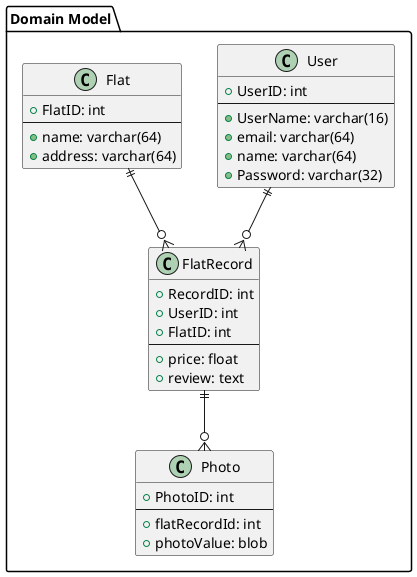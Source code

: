 @startuml

package "Domain Model" {
    class User {
        + UserID: int
        ---
        + UserName: varchar(16)
        + email: varchar(64)
        + name: varchar(64)
        + Password: varchar(32)
    }

    class Flat {
        + FlatID: int
        ---
        + name: varchar(64)
        + address: varchar(64)
    }

    class FlatRecord {
        + RecordID: int
        + UserID: int
        + FlatID: int
        ---
        + price: float
        + review: text
    }

    class Photo {
        + PhotoID: int
        ---
        + flatRecordId: int
        + photoValue: blob 
    }

    User ||--o{ FlatRecord
    Flat ||--o{ FlatRecord
    FlatRecord ||--o{ Photo
}

@enduml
